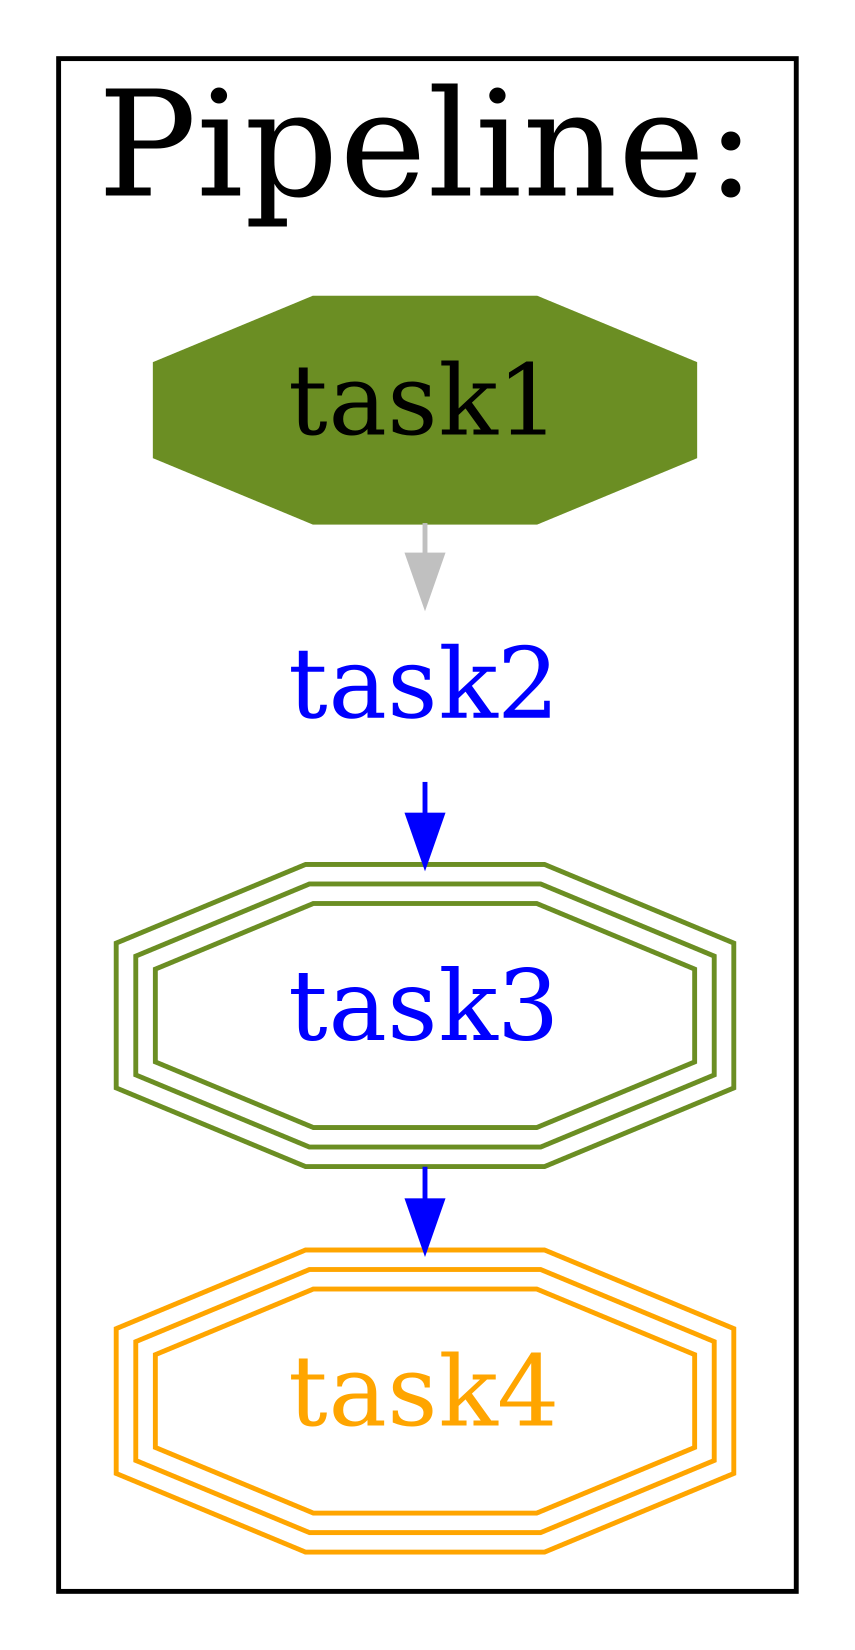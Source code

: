 digraph tree
{
size="8,11!";
splines=true;
fontsize=30;
ranksep = 0.1;
subgraph clustertasks
{
label = "Pipeline:";
edge[minlen=2];
node[fontsize=20];
t0[style=filled, color=olivedrab, label="task1", shape=octagon, fillcolor=olivedrab, fontcolor=black];
t1[fontcolor=blue, shape=plaintext, label="task2"];
t0 -> t1[color=gray, arrowtype=normal];
t2[color=olivedrab, fontcolor=blue, shape=tripleoctagon, label="task3"];
t1 -> t2[color=blue];
t3[color=orange, fontcolor=orange, shape=tripleoctagon, label="task4"];
t2 -> t3[color=blue];
}
}
